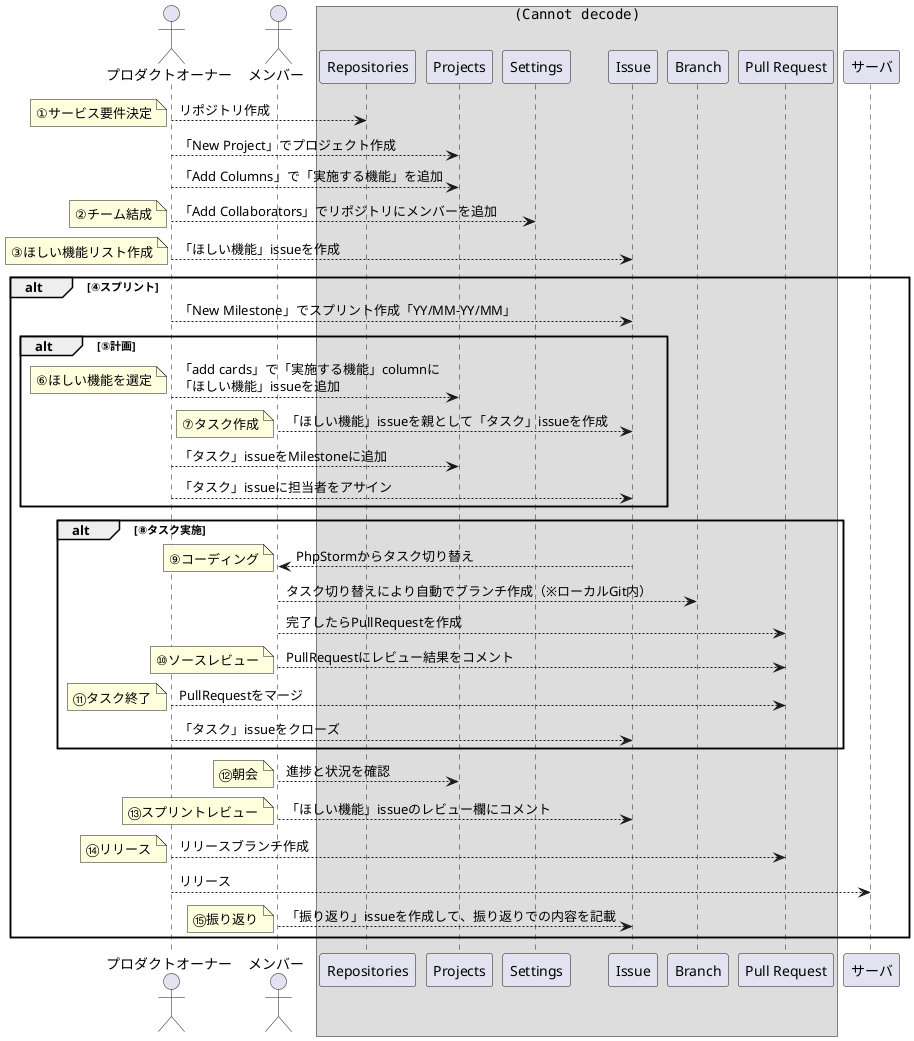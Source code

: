 @startuml
'hide footbox

actor "プロダクトオーナー" as Owner
actor "メンバー" as User

box "<img src=images/github.png>"
	participant "Repositories" as Repositories
	participant  "Projects" as Projects
	participant "Settings" as Settings
	participant "Issue" as Issue
	participant "Branch" as Branch
	participant "Pull Request" as Pr
end box

participant "サーバ" as Srv

Owner --> Repositories: リポジトリ作成
note left
①サービス要件決定
end note
Owner --> Projects: 「New Project」でプロジェクト作成
Owner --> Projects: 「Add Columns」で「実施する機能」を追加

Owner --> Settings: 「Add Collaborators」でリポジトリにメンバーを追加
note left
②チーム結成
end note

Owner --> Issue: 「ほしい機能」issueを作成
note left
③ほしい機能リスト作成
end note

alt ④スプリント
    Owner --> Issue: 「New Milestone」でスプリント作成「YY/MM-YY/MM」
    alt ⑤計画
        Owner --> Projects: 「add cards」で「実施する機能」columnに\n「ほしい機能」issueを追加
        note left
        ⑥ほしい機能を選定
        end note

        User --> Issue: 「ほしい機能」issueを親として「タスク」issueを作成
        note left
        ⑦タスク作成
        end note
        Owner --> Projects: 「タスク」issueをMilestoneに追加
        Owner --> Issue: 「タスク」issueに担当者をアサイン
    end

    alt ⑧タスク実施
        Issue --> User : PhpStormからタスク切り替え
        note left
        ⑨コーディング
        end note
        User ---> Branch : タスク切り替えにより自動でブランチ作成（※ローカルGit内）
        User --> Pr: 完了したらPullRequestを作成

        User --> Pr: PullRequestにレビュー結果をコメント
        note left
        ⑩ソースレビュー
        end note

        Owner --> Pr: PullRequestをマージ
        note left
        ⑪タスク終了
        end note
        Owner --> Issue: 「タスク」issueをクローズ
    end

    User --> Projects: 進捗と状況を確認
    note left
    ⑫朝会
    end note

    User --> Issue: 「ほしい機能」issueのレビュー欄にコメント
    note left
    ⑬スプリントレビュー
    end note

    Owner --> Pr: リリースブランチ作成
    note left
    ⑭リリース
    end note
    Owner --> Srv: リリース

    User --> Issue: 「振り返り」issueを作成して、振り返りでの内容を記載
    note left
    ⑮振り返り
    end note


end

@enduml